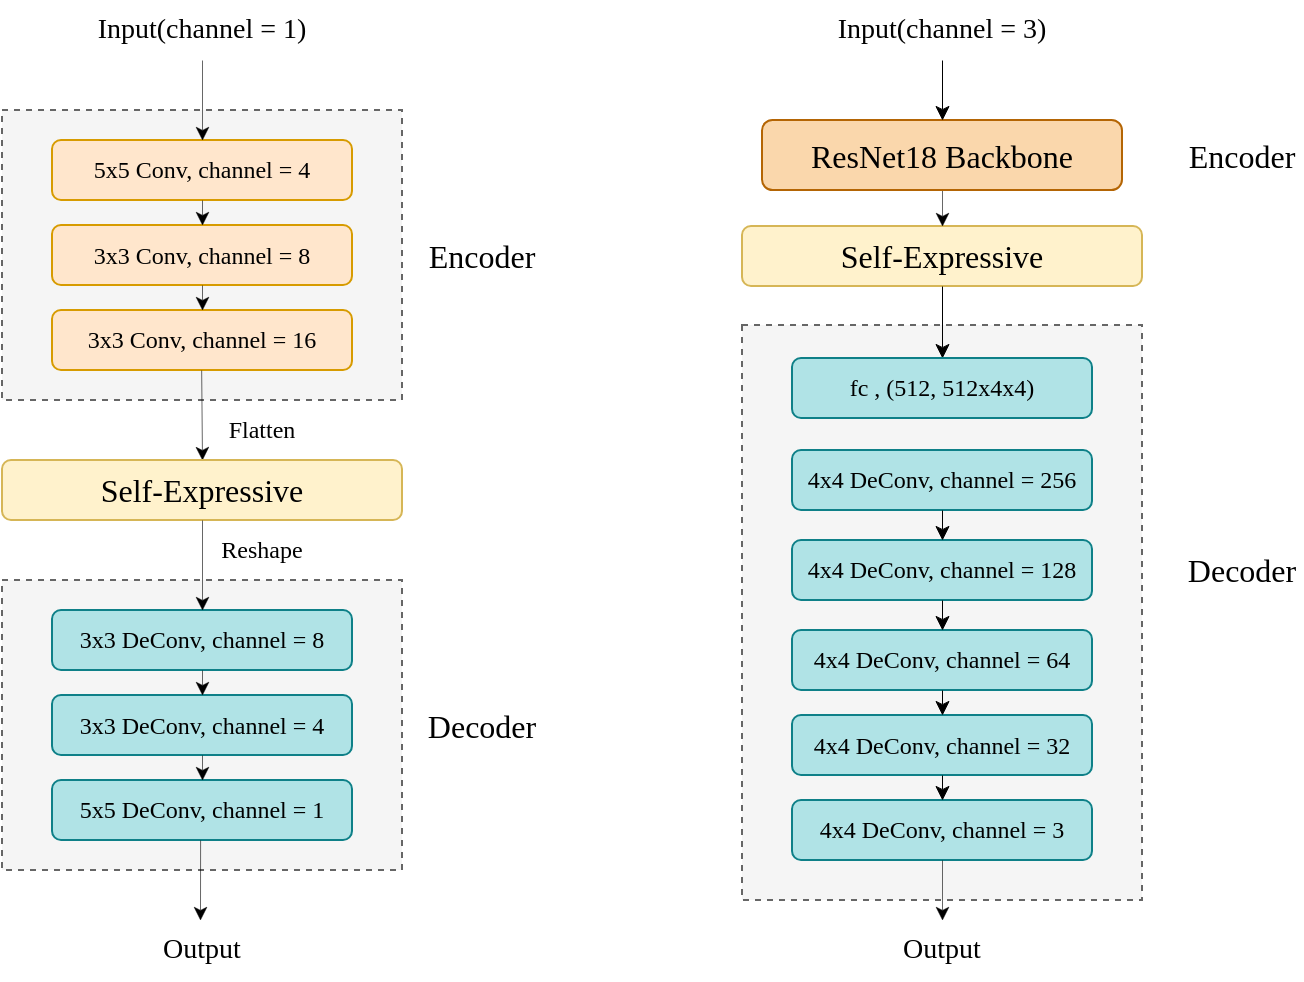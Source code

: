 <mxfile version="26.2.15">
  <diagram name="第 1 页" id="X00CZErsw5lxIn04xf_R">
    <mxGraphModel dx="1081" dy="590" grid="1" gridSize="10" guides="1" tooltips="1" connect="1" arrows="1" fold="1" page="1" pageScale="1" pageWidth="827" pageHeight="1169" math="0" shadow="0">
      <root>
        <mxCell id="0" />
        <mxCell id="1" parent="0" />
        <mxCell id="lA-1Opm2KQSe6ZG7DQJi-36" value="" style="rounded=0;whiteSpace=wrap;html=1;dashed=1;fillColor=#f5f5f5;fontColor=#333333;strokeColor=#666666;fontFamily=Times New Roman;" parent="1" vertex="1">
          <mxGeometry x="80" y="165" width="200" height="145" as="geometry" />
        </mxCell>
        <mxCell id="lA-1Opm2KQSe6ZG7DQJi-37" value="5x5 Conv, channel = 4" style="rounded=1;whiteSpace=wrap;html=1;fillColor=#ffe6cc;strokeColor=#d79b00;fontFamily=Times New Roman;" parent="1" vertex="1">
          <mxGeometry x="105" y="180" width="150" height="30" as="geometry" />
        </mxCell>
        <mxCell id="lA-1Opm2KQSe6ZG7DQJi-38" value="3x3 Conv, channel = 8" style="rounded=1;whiteSpace=wrap;html=1;fillColor=#ffe6cc;strokeColor=#d79b00;fontFamily=Times New Roman;" parent="1" vertex="1">
          <mxGeometry x="105" y="222.5" width="150" height="30" as="geometry" />
        </mxCell>
        <mxCell id="lA-1Opm2KQSe6ZG7DQJi-39" value="3x3 Conv, channel = 16" style="rounded=1;whiteSpace=wrap;html=1;fillColor=#ffe6cc;strokeColor=#d79b00;fontFamily=Times New Roman;" parent="1" vertex="1">
          <mxGeometry x="105" y="265" width="150" height="30" as="geometry" />
        </mxCell>
        <mxCell id="lA-1Opm2KQSe6ZG7DQJi-40" value="" style="endArrow=classic;html=1;rounded=0;entryX=0.5;entryY=0;entryDx=0;entryDy=0;strokeWidth=0.3;fontFamily=Times New Roman;" parent="1" target="lA-1Opm2KQSe6ZG7DQJi-37" edge="1">
          <mxGeometry width="50" height="50" relative="1" as="geometry">
            <mxPoint x="180" y="140" as="sourcePoint" />
            <mxPoint x="170" y="80" as="targetPoint" />
          </mxGeometry>
        </mxCell>
        <mxCell id="lA-1Opm2KQSe6ZG7DQJi-42" value="" style="endArrow=classic;html=1;rounded=0;entryX=0.5;entryY=0;entryDx=0;entryDy=0;strokeWidth=0.3;exitX=0.5;exitY=1;exitDx=0;exitDy=0;fontFamily=Times New Roman;" parent="1" source="lA-1Opm2KQSe6ZG7DQJi-37" target="lA-1Opm2KQSe6ZG7DQJi-38" edge="1">
          <mxGeometry width="50" height="50" relative="1" as="geometry">
            <mxPoint x="190" y="130" as="sourcePoint" />
            <mxPoint x="190" y="190" as="targetPoint" />
          </mxGeometry>
        </mxCell>
        <mxCell id="lA-1Opm2KQSe6ZG7DQJi-43" value="" style="endArrow=classic;html=1;rounded=0;entryX=0.5;entryY=0;entryDx=0;entryDy=0;strokeWidth=0.3;exitX=0.5;exitY=1;exitDx=0;exitDy=0;fontFamily=Times New Roman;" parent="1" source="lA-1Opm2KQSe6ZG7DQJi-38" target="lA-1Opm2KQSe6ZG7DQJi-39" edge="1">
          <mxGeometry width="50" height="50" relative="1" as="geometry">
            <mxPoint x="180" y="252" as="sourcePoint" />
            <mxPoint x="180" y="265" as="targetPoint" />
          </mxGeometry>
        </mxCell>
        <mxCell id="lA-1Opm2KQSe6ZG7DQJi-44" value="" style="endArrow=classic;html=1;rounded=0;entryX=0.5;entryY=0;entryDx=0;entryDy=0;strokeWidth=0.3;fontFamily=Times New Roman;" parent="1" target="lA-1Opm2KQSe6ZG7DQJi-45" edge="1">
          <mxGeometry width="50" height="50" relative="1" as="geometry">
            <mxPoint x="179.58" y="295" as="sourcePoint" />
            <mxPoint x="179.58" y="355" as="targetPoint" />
          </mxGeometry>
        </mxCell>
        <mxCell id="lA-1Opm2KQSe6ZG7DQJi-45" value="&lt;font style=&quot;font-size: 16px;&quot;&gt;Self-Expressive&lt;/font&gt;" style="rounded=1;whiteSpace=wrap;html=1;fillColor=#fff2cc;strokeColor=#d6b656;fontFamily=Times New Roman;" parent="1" vertex="1">
          <mxGeometry x="80" y="340" width="200" height="30" as="geometry" />
        </mxCell>
        <mxCell id="lA-1Opm2KQSe6ZG7DQJi-46" value="Flatten" style="text;html=1;align=center;verticalAlign=middle;whiteSpace=wrap;rounded=0;fontFamily=Times New Roman;" parent="1" vertex="1">
          <mxGeometry x="180" y="310" width="60" height="30" as="geometry" />
        </mxCell>
        <mxCell id="lA-1Opm2KQSe6ZG7DQJi-47" value="&lt;font style=&quot;font-size: 16px;&quot;&gt;Encoder&lt;/font&gt;" style="text;html=1;align=center;verticalAlign=middle;whiteSpace=wrap;rounded=0;fontFamily=Times New Roman;" parent="1" vertex="1">
          <mxGeometry x="290" y="223" width="60" height="30" as="geometry" />
        </mxCell>
        <mxCell id="lA-1Opm2KQSe6ZG7DQJi-49" value="" style="rounded=0;whiteSpace=wrap;html=1;dashed=1;fillColor=#f5f5f5;fontColor=#333333;strokeColor=#666666;fontFamily=Times New Roman;" parent="1" vertex="1">
          <mxGeometry x="80" y="400" width="200" height="145" as="geometry" />
        </mxCell>
        <mxCell id="lA-1Opm2KQSe6ZG7DQJi-50" value="3x3 DeConv, channel = 8" style="rounded=1;whiteSpace=wrap;html=1;fillColor=#b0e3e6;strokeColor=#0e8088;fontFamily=Times New Roman;" parent="1" vertex="1">
          <mxGeometry x="105" y="415" width="150" height="30" as="geometry" />
        </mxCell>
        <mxCell id="lA-1Opm2KQSe6ZG7DQJi-51" value="3x3 DeConv, channel&amp;nbsp;= 4" style="rounded=1;whiteSpace=wrap;html=1;fillColor=#b0e3e6;strokeColor=#0e8088;fontFamily=Times New Roman;" parent="1" vertex="1">
          <mxGeometry x="105" y="457.5" width="150" height="30" as="geometry" />
        </mxCell>
        <mxCell id="lA-1Opm2KQSe6ZG7DQJi-52" value="5x5 DeConv, channel&amp;nbsp;= 1" style="rounded=1;whiteSpace=wrap;html=1;fillColor=#b0e3e6;strokeColor=#0e8088;fontFamily=Times New Roman;" parent="1" vertex="1">
          <mxGeometry x="105" y="500" width="150" height="30" as="geometry" />
        </mxCell>
        <mxCell id="lA-1Opm2KQSe6ZG7DQJi-53" value="" style="endArrow=classic;html=1;rounded=0;entryX=0.5;entryY=0;entryDx=0;entryDy=0;strokeWidth=0.3;exitX=0.5;exitY=1;exitDx=0;exitDy=0;fontFamily=Times New Roman;" parent="1" source="lA-1Opm2KQSe6ZG7DQJi-45" target="lA-1Opm2KQSe6ZG7DQJi-50" edge="1">
          <mxGeometry width="50" height="50" relative="1" as="geometry">
            <mxPoint x="180" y="360" as="sourcePoint" />
            <mxPoint x="170" y="320" as="targetPoint" />
          </mxGeometry>
        </mxCell>
        <mxCell id="lA-1Opm2KQSe6ZG7DQJi-54" value="" style="endArrow=classic;html=1;rounded=0;entryX=0.5;entryY=0;entryDx=0;entryDy=0;strokeWidth=0.3;exitX=0.5;exitY=1;exitDx=0;exitDy=0;fontFamily=Times New Roman;" parent="1" source="lA-1Opm2KQSe6ZG7DQJi-50" target="lA-1Opm2KQSe6ZG7DQJi-51" edge="1">
          <mxGeometry width="50" height="50" relative="1" as="geometry">
            <mxPoint x="190" y="365" as="sourcePoint" />
            <mxPoint x="190" y="425" as="targetPoint" />
          </mxGeometry>
        </mxCell>
        <mxCell id="lA-1Opm2KQSe6ZG7DQJi-55" value="" style="endArrow=classic;html=1;rounded=0;entryX=0.5;entryY=0;entryDx=0;entryDy=0;strokeWidth=0.3;exitX=0.5;exitY=1;exitDx=0;exitDy=0;fontFamily=Times New Roman;" parent="1" source="lA-1Opm2KQSe6ZG7DQJi-51" target="lA-1Opm2KQSe6ZG7DQJi-52" edge="1">
          <mxGeometry width="50" height="50" relative="1" as="geometry">
            <mxPoint x="180" y="487" as="sourcePoint" />
            <mxPoint x="180" y="500" as="targetPoint" />
          </mxGeometry>
        </mxCell>
        <mxCell id="lA-1Opm2KQSe6ZG7DQJi-56" value="&lt;font style=&quot;font-size: 16px;&quot;&gt;Decoder&lt;/font&gt;" style="text;html=1;align=center;verticalAlign=middle;whiteSpace=wrap;rounded=0;fontFamily=Times New Roman;" parent="1" vertex="1">
          <mxGeometry x="290" y="457.5" width="60" height="30" as="geometry" />
        </mxCell>
        <mxCell id="lA-1Opm2KQSe6ZG7DQJi-57" value="&lt;font style=&quot;font-size: 16px;&quot;&gt;Self-Expressive&lt;/font&gt;" style="rounded=1;whiteSpace=wrap;html=1;fillColor=#fff2cc;strokeColor=#d6b656;fontFamily=Times New Roman;" parent="1" vertex="1">
          <mxGeometry x="450" y="223" width="200" height="30" as="geometry" />
        </mxCell>
        <mxCell id="lA-1Opm2KQSe6ZG7DQJi-58" value="" style="endArrow=classic;html=1;rounded=0;strokeWidth=0.3;entryX=0.5;entryY=0;entryDx=0;entryDy=0;fontFamily=Times New Roman;" parent="1" target="lA-1Opm2KQSe6ZG7DQJi-57" edge="1">
          <mxGeometry width="50" height="50" relative="1" as="geometry">
            <mxPoint x="550" y="190" as="sourcePoint" />
            <mxPoint x="550" y="210" as="targetPoint" />
          </mxGeometry>
        </mxCell>
        <mxCell id="lA-1Opm2KQSe6ZG7DQJi-59" value="" style="rounded=0;whiteSpace=wrap;html=1;dashed=1;fillColor=#f5f5f5;fontColor=#333333;strokeColor=#666666;fontFamily=Times New Roman;" parent="1" vertex="1">
          <mxGeometry x="450" y="272.5" width="200" height="287.5" as="geometry" />
        </mxCell>
        <mxCell id="lA-1Opm2KQSe6ZG7DQJi-60" value="4x4 DeConv, channel = 256" style="rounded=1;whiteSpace=wrap;html=1;fillColor=#b0e3e6;strokeColor=#0e8088;fontFamily=Times New Roman;" parent="1" vertex="1">
          <mxGeometry x="475" y="335" width="150" height="30" as="geometry" />
        </mxCell>
        <mxCell id="lA-1Opm2KQSe6ZG7DQJi-61" value="4x4 DeConv, channel = 128" style="rounded=1;whiteSpace=wrap;html=1;fillColor=#b0e3e6;strokeColor=#0e8088;fontFamily=Times New Roman;" parent="1" vertex="1">
          <mxGeometry x="475" y="380" width="150" height="30" as="geometry" />
        </mxCell>
        <mxCell id="lA-1Opm2KQSe6ZG7DQJi-62" value="4x4 DeConv, channel = 64" style="rounded=1;whiteSpace=wrap;html=1;fillColor=#b0e3e6;strokeColor=#0e8088;fontFamily=Times New Roman;" parent="1" vertex="1">
          <mxGeometry x="475" y="425" width="150" height="30" as="geometry" />
        </mxCell>
        <mxCell id="lA-1Opm2KQSe6ZG7DQJi-63" value="4x4 DeConv, channel = 32" style="rounded=1;whiteSpace=wrap;html=1;fillColor=#b0e3e6;strokeColor=#0e8088;fontFamily=Times New Roman;" parent="1" vertex="1">
          <mxGeometry x="475" y="467.5" width="150" height="30" as="geometry" />
        </mxCell>
        <mxCell id="lA-1Opm2KQSe6ZG7DQJi-64" value="4x4 DeConv, channel = 3" style="rounded=1;whiteSpace=wrap;html=1;fillColor=#b0e3e6;strokeColor=#0e8088;fontFamily=Times New Roman;" parent="1" vertex="1">
          <mxGeometry x="475" y="510" width="150" height="30" as="geometry" />
        </mxCell>
        <mxCell id="lA-1Opm2KQSe6ZG7DQJi-66" value="" style="endArrow=classic;html=1;rounded=0;exitX=0.5;exitY=1;exitDx=0;exitDy=0;strokeWidth=0.5;entryX=0.5;entryY=0;entryDx=0;entryDy=0;fontFamily=Times New Roman;" parent="1" source="lA-1Opm2KQSe6ZG7DQJi-57" target="lA-1Opm2KQSe6ZG7DQJi-77" edge="1">
          <mxGeometry width="50" height="50" relative="1" as="geometry">
            <mxPoint x="770" y="280" as="sourcePoint" />
            <mxPoint x="550" y="290" as="targetPoint" />
          </mxGeometry>
        </mxCell>
        <mxCell id="lA-1Opm2KQSe6ZG7DQJi-67" value="" style="endArrow=classic;html=1;rounded=0;entryX=0.5;entryY=0;entryDx=0;entryDy=0;exitX=0.5;exitY=1;exitDx=0;exitDy=0;strokeWidth=0.5;fontFamily=Times New Roman;" parent="1" source="lA-1Opm2KQSe6ZG7DQJi-60" target="lA-1Opm2KQSe6ZG7DQJi-61" edge="1">
          <mxGeometry width="50" height="50" relative="1" as="geometry">
            <mxPoint x="560" y="313" as="sourcePoint" />
            <mxPoint x="560" y="345" as="targetPoint" />
          </mxGeometry>
        </mxCell>
        <mxCell id="lA-1Opm2KQSe6ZG7DQJi-68" value="" style="endArrow=classic;html=1;rounded=0;entryX=0.5;entryY=0;entryDx=0;entryDy=0;exitX=0.5;exitY=1;exitDx=0;exitDy=0;strokeWidth=0.5;fontFamily=Times New Roman;" parent="1" source="lA-1Opm2KQSe6ZG7DQJi-61" target="lA-1Opm2KQSe6ZG7DQJi-62" edge="1">
          <mxGeometry width="50" height="50" relative="1" as="geometry">
            <mxPoint x="560" y="375" as="sourcePoint" />
            <mxPoint x="560" y="390" as="targetPoint" />
          </mxGeometry>
        </mxCell>
        <mxCell id="lA-1Opm2KQSe6ZG7DQJi-69" value="" style="endArrow=classic;html=1;rounded=0;entryX=0.5;entryY=0;entryDx=0;entryDy=0;exitX=0.5;exitY=1;exitDx=0;exitDy=0;strokeWidth=0.5;fontFamily=Times New Roman;" parent="1" source="lA-1Opm2KQSe6ZG7DQJi-62" target="lA-1Opm2KQSe6ZG7DQJi-63" edge="1">
          <mxGeometry width="50" height="50" relative="1" as="geometry">
            <mxPoint x="560" y="420" as="sourcePoint" />
            <mxPoint x="560" y="435" as="targetPoint" />
          </mxGeometry>
        </mxCell>
        <mxCell id="lA-1Opm2KQSe6ZG7DQJi-70" value="" style="endArrow=classic;html=1;rounded=0;entryX=0.5;entryY=0;entryDx=0;entryDy=0;exitX=0.5;exitY=1;exitDx=0;exitDy=0;strokeWidth=0.5;fontFamily=Times New Roman;" parent="1" source="lA-1Opm2KQSe6ZG7DQJi-63" target="lA-1Opm2KQSe6ZG7DQJi-64" edge="1">
          <mxGeometry width="50" height="50" relative="1" as="geometry">
            <mxPoint x="560" y="465" as="sourcePoint" />
            <mxPoint x="560" y="478" as="targetPoint" />
          </mxGeometry>
        </mxCell>
        <mxCell id="lA-1Opm2KQSe6ZG7DQJi-71" value="" style="endArrow=classic;html=1;rounded=0;strokeWidth=0.3;exitX=0.5;exitY=1;exitDx=0;exitDy=0;fontFamily=Times New Roman;" parent="1" edge="1">
          <mxGeometry width="50" height="50" relative="1" as="geometry">
            <mxPoint x="179.05" y="530" as="sourcePoint" />
            <mxPoint x="179" y="570" as="targetPoint" />
          </mxGeometry>
        </mxCell>
        <mxCell id="lA-1Opm2KQSe6ZG7DQJi-72" value="" style="endArrow=classic;html=1;rounded=0;strokeWidth=0.3;exitX=0.5;exitY=1;exitDx=0;exitDy=0;entryX=0.5;entryY=0;entryDx=0;entryDy=0;fontFamily=Times New Roman;" parent="1" source="lA-1Opm2KQSe6ZG7DQJi-64" target="lA-1Opm2KQSe6ZG7DQJi-86" edge="1">
          <mxGeometry width="50" height="50" relative="1" as="geometry">
            <mxPoint x="549.33" y="540" as="sourcePoint" />
            <mxPoint x="550" y="580" as="targetPoint" />
          </mxGeometry>
        </mxCell>
        <mxCell id="lA-1Opm2KQSe6ZG7DQJi-77" value="fc , (512, 512x4x4)" style="rounded=1;whiteSpace=wrap;html=1;fillColor=#b0e3e6;strokeColor=#0e8088;fontFamily=Times New Roman;" parent="1" vertex="1">
          <mxGeometry x="475" y="289" width="150" height="30" as="geometry" />
        </mxCell>
        <mxCell id="lA-1Opm2KQSe6ZG7DQJi-79" value="&lt;font style=&quot;font-size: 16px;&quot;&gt;Decoder&lt;/font&gt;" style="text;html=1;align=center;verticalAlign=middle;whiteSpace=wrap;rounded=0;fontFamily=Times New Roman;" parent="1" vertex="1">
          <mxGeometry x="670" y="380" width="60" height="30" as="geometry" />
        </mxCell>
        <mxCell id="lA-1Opm2KQSe6ZG7DQJi-80" value="&lt;font style=&quot;font-size: 16px;&quot;&gt;ResNet18 Backbone&lt;/font&gt;" style="rounded=1;whiteSpace=wrap;html=1;fillColor=#fad7ac;strokeColor=#b46504;fontFamily=Times New Roman;" parent="1" vertex="1">
          <mxGeometry x="460" y="170" width="180" height="35" as="geometry" />
        </mxCell>
        <mxCell id="lA-1Opm2KQSe6ZG7DQJi-81" value="&lt;font style=&quot;font-size: 16px;&quot;&gt;Encoder&lt;/font&gt;" style="text;html=1;align=center;verticalAlign=middle;whiteSpace=wrap;rounded=0;fontFamily=Times New Roman;" parent="1" vertex="1">
          <mxGeometry x="670" y="172.5" width="60" height="30" as="geometry" />
        </mxCell>
        <mxCell id="lA-1Opm2KQSe6ZG7DQJi-82" value="&lt;font style=&quot;font-size: 14px;&quot;&gt;Input(channel = 1)&lt;/font&gt;" style="text;html=1;align=center;verticalAlign=middle;whiteSpace=wrap;rounded=0;fontFamily=Times New Roman;" parent="1" vertex="1">
          <mxGeometry x="120" y="110" width="120" height="30" as="geometry" />
        </mxCell>
        <mxCell id="lA-1Opm2KQSe6ZG7DQJi-83" value="&lt;font style=&quot;font-size: 14px;&quot;&gt;Output&lt;/font&gt;" style="text;html=1;align=center;verticalAlign=middle;whiteSpace=wrap;rounded=0;fontFamily=Times New Roman;" parent="1" vertex="1">
          <mxGeometry x="150" y="570" width="60" height="30" as="geometry" />
        </mxCell>
        <mxCell id="lA-1Opm2KQSe6ZG7DQJi-85" style="edgeStyle=orthogonalEdgeStyle;rounded=0;orthogonalLoop=1;jettySize=auto;html=1;fontFamily=Times New Roman;strokeWidth=0.5;" parent="1" source="lA-1Opm2KQSe6ZG7DQJi-84" target="lA-1Opm2KQSe6ZG7DQJi-80" edge="1">
          <mxGeometry relative="1" as="geometry" />
        </mxCell>
        <mxCell id="lA-1Opm2KQSe6ZG7DQJi-84" value="&lt;font style=&quot;font-size: 14px;&quot;&gt;Input(channel = 3)&lt;/font&gt;" style="text;html=1;align=center;verticalAlign=middle;whiteSpace=wrap;rounded=0;fontFamily=Times New Roman;" parent="1" vertex="1">
          <mxGeometry x="495" y="110" width="110" height="30" as="geometry" />
        </mxCell>
        <mxCell id="lA-1Opm2KQSe6ZG7DQJi-86" value="&lt;font style=&quot;font-size: 14px;&quot;&gt;Output&lt;/font&gt;" style="text;html=1;align=center;verticalAlign=middle;whiteSpace=wrap;rounded=0;fontFamily=Times New Roman;" parent="1" vertex="1">
          <mxGeometry x="520" y="570" width="60" height="30" as="geometry" />
        </mxCell>
        <mxCell id="ad9OyHtUwgb8Rvgef_a9-1" value="Reshape" style="text;html=1;align=center;verticalAlign=middle;whiteSpace=wrap;rounded=0;fontFamily=Times New Roman;" vertex="1" parent="1">
          <mxGeometry x="180" y="370" width="60" height="30" as="geometry" />
        </mxCell>
      </root>
    </mxGraphModel>
  </diagram>
</mxfile>
